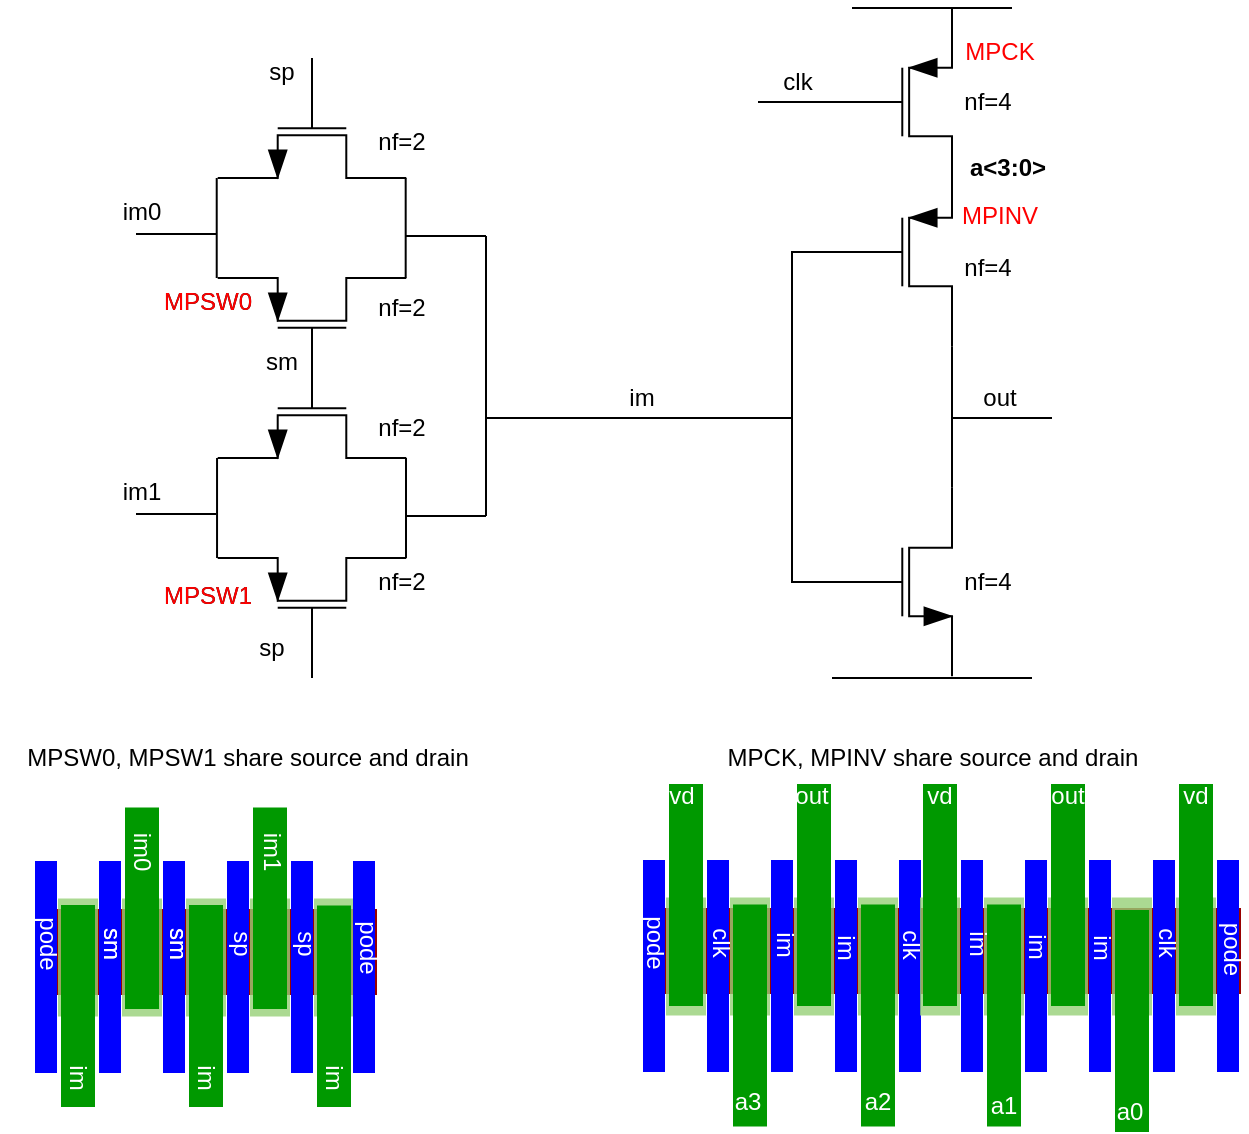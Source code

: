 <mxfile version="16.5.1" type="device"><diagram id="poKx0H_wdLUwjdZkN9QJ" name="Page-1"><mxGraphModel dx="1102" dy="1025" grid="1" gridSize="10" guides="1" tooltips="1" connect="1" arrows="1" fold="1" page="1" pageScale="1" pageWidth="850" pageHeight="1100" math="0" shadow="0"><root><mxCell id="0"/><mxCell id="1" parent="0"/><mxCell id="zCz85MGp-jSX3Lh2Y4bl-1" value="" style="verticalLabelPosition=bottom;shadow=0;dashed=0;align=center;html=1;verticalAlign=top;shape=mxgraph.electrical.transistors.nmos;pointerEvents=1;direction=south;fillColor=#000000;" parent="1" vertex="1"><mxGeometry x="210" y="170" width="100" height="60" as="geometry"/></mxCell><mxCell id="zCz85MGp-jSX3Lh2Y4bl-3" value="" style="verticalLabelPosition=bottom;shadow=0;dashed=0;align=center;html=1;verticalAlign=top;shape=mxgraph.electrical.transistors.pmos;pointerEvents=1;direction=north;fillColor=#000000;" parent="1" vertex="1"><mxGeometry x="210" y="280" width="100" height="60" as="geometry"/></mxCell><mxCell id="zCz85MGp-jSX3Lh2Y4bl-4" value="" style="verticalLabelPosition=bottom;shadow=0;dashed=0;align=center;html=1;verticalAlign=top;shape=mxgraph.electrical.transistors.nmos;pointerEvents=1;direction=south;fillColor=#000000;" parent="1" vertex="1"><mxGeometry x="210" y="310" width="100" height="60" as="geometry"/></mxCell><mxCell id="zCz85MGp-jSX3Lh2Y4bl-5" value="" style="verticalLabelPosition=bottom;shadow=0;dashed=0;align=center;html=1;verticalAlign=top;shape=mxgraph.electrical.transistors.pmos;pointerEvents=1;direction=north;fillColor=#000000;" parent="1" vertex="1"><mxGeometry x="210" y="420" width="100" height="60" as="geometry"/></mxCell><mxCell id="zCz85MGp-jSX3Lh2Y4bl-23" style="edgeStyle=none;rounded=0;orthogonalLoop=1;jettySize=auto;html=1;exitX=0;exitY=0.5;exitDx=0;exitDy=0;exitPerimeter=0;endArrow=none;endFill=0;" parent="1" source="zCz85MGp-jSX3Lh2Y4bl-6" edge="1"><mxGeometry relative="1" as="geometry"><mxPoint x="483" y="192" as="targetPoint"/></mxGeometry></mxCell><mxCell id="zCz85MGp-jSX3Lh2Y4bl-6" value="" style="verticalLabelPosition=bottom;shadow=0;dashed=0;align=center;html=1;verticalAlign=top;shape=mxgraph.electrical.transistors.pmos;pointerEvents=1;fillColor=#000000;" parent="1" vertex="1"><mxGeometry x="520" y="142" width="60" height="100" as="geometry"/></mxCell><mxCell id="zCz85MGp-jSX3Lh2Y4bl-9" style="edgeStyle=orthogonalEdgeStyle;rounded=0;orthogonalLoop=1;jettySize=auto;html=1;exitX=1;exitY=1;exitDx=0;exitDy=0;exitPerimeter=0;entryX=1;entryY=0;entryDx=0;entryDy=0;entryPerimeter=0;endArrow=none;endFill=0;" parent="1" source="zCz85MGp-jSX3Lh2Y4bl-7" target="zCz85MGp-jSX3Lh2Y4bl-8" edge="1"><mxGeometry relative="1" as="geometry"/></mxCell><mxCell id="zCz85MGp-jSX3Lh2Y4bl-7" value="" style="verticalLabelPosition=bottom;shadow=0;dashed=0;align=center;html=1;verticalAlign=top;shape=mxgraph.electrical.transistors.pmos;pointerEvents=1;fillColor=#000000;" parent="1" vertex="1"><mxGeometry x="520" y="217" width="60" height="100" as="geometry"/></mxCell><mxCell id="zCz85MGp-jSX3Lh2Y4bl-12" style="edgeStyle=orthogonalEdgeStyle;rounded=0;orthogonalLoop=1;jettySize=auto;html=1;exitX=0;exitY=0.5;exitDx=0;exitDy=0;exitPerimeter=0;entryX=0;entryY=0.5;entryDx=0;entryDy=0;entryPerimeter=0;endArrow=none;endFill=0;" parent="1" source="zCz85MGp-jSX3Lh2Y4bl-8" target="zCz85MGp-jSX3Lh2Y4bl-7" edge="1"><mxGeometry relative="1" as="geometry"/></mxCell><mxCell id="zCz85MGp-jSX3Lh2Y4bl-8" value="" style="verticalLabelPosition=bottom;shadow=0;dashed=0;align=center;html=1;verticalAlign=top;shape=mxgraph.electrical.transistors.nmos;pointerEvents=1;fillColor=#000000;" parent="1" vertex="1"><mxGeometry x="520" y="382" width="60" height="100" as="geometry"/></mxCell><mxCell id="zCz85MGp-jSX3Lh2Y4bl-10" value="" style="endArrow=none;html=1;rounded=0;" parent="1" edge="1"><mxGeometry width="50" height="50" relative="1" as="geometry"><mxPoint x="620" y="480" as="sourcePoint"/><mxPoint x="520" y="480" as="targetPoint"/></mxGeometry></mxCell><mxCell id="zCz85MGp-jSX3Lh2Y4bl-11" value="" style="endArrow=none;html=1;rounded=0;" parent="1" edge="1"><mxGeometry width="50" height="50" relative="1" as="geometry"><mxPoint x="610" y="145" as="sourcePoint"/><mxPoint x="530" y="145" as="targetPoint"/></mxGeometry></mxCell><mxCell id="zCz85MGp-jSX3Lh2Y4bl-13" value="" style="endArrow=none;html=1;rounded=0;" parent="1" edge="1"><mxGeometry width="50" height="50" relative="1" as="geometry"><mxPoint x="306.84" y="280" as="sourcePoint"/><mxPoint x="306.84" y="230" as="targetPoint"/></mxGeometry></mxCell><mxCell id="zCz85MGp-jSX3Lh2Y4bl-14" value="" style="endArrow=none;html=1;rounded=0;" parent="1" edge="1"><mxGeometry width="50" height="50" relative="1" as="geometry"><mxPoint x="307.0" y="420" as="sourcePoint"/><mxPoint x="307.0" y="370" as="targetPoint"/></mxGeometry></mxCell><mxCell id="zCz85MGp-jSX3Lh2Y4bl-15" value="" style="endArrow=none;html=1;rounded=0;" parent="1" edge="1"><mxGeometry width="50" height="50" relative="1" as="geometry"><mxPoint x="212.36" y="280" as="sourcePoint"/><mxPoint x="212.36" y="230" as="targetPoint"/></mxGeometry></mxCell><mxCell id="zCz85MGp-jSX3Lh2Y4bl-16" value="" style="endArrow=none;html=1;rounded=0;" parent="1" edge="1"><mxGeometry width="50" height="50" relative="1" as="geometry"><mxPoint x="212.52" y="420" as="sourcePoint"/><mxPoint x="212.52" y="370" as="targetPoint"/></mxGeometry></mxCell><mxCell id="zCz85MGp-jSX3Lh2Y4bl-17" value="" style="endArrow=none;html=1;rounded=0;" parent="1" edge="1"><mxGeometry width="50" height="50" relative="1" as="geometry"><mxPoint x="212" y="258" as="sourcePoint"/><mxPoint x="172" y="258" as="targetPoint"/></mxGeometry></mxCell><mxCell id="zCz85MGp-jSX3Lh2Y4bl-18" value="" style="endArrow=none;html=1;rounded=0;" parent="1" edge="1"><mxGeometry width="50" height="50" relative="1" as="geometry"><mxPoint x="212" y="398" as="sourcePoint"/><mxPoint x="172" y="398" as="targetPoint"/><Array as="points"><mxPoint x="190" y="398"/></Array></mxGeometry></mxCell><mxCell id="zCz85MGp-jSX3Lh2Y4bl-19" value="" style="endArrow=none;html=1;rounded=0;" parent="1" edge="1"><mxGeometry width="50" height="50" relative="1" as="geometry"><mxPoint x="347.0" y="259" as="sourcePoint"/><mxPoint x="307.0" y="259" as="targetPoint"/></mxGeometry></mxCell><mxCell id="zCz85MGp-jSX3Lh2Y4bl-20" value="" style="endArrow=none;html=1;rounded=0;" parent="1" edge="1"><mxGeometry width="50" height="50" relative="1" as="geometry"><mxPoint x="347.0" y="399" as="sourcePoint"/><mxPoint x="307.0" y="399" as="targetPoint"/><Array as="points"><mxPoint x="325" y="399"/></Array></mxGeometry></mxCell><mxCell id="zCz85MGp-jSX3Lh2Y4bl-21" value="" style="endArrow=none;html=1;rounded=0;" parent="1" edge="1"><mxGeometry width="50" height="50" relative="1" as="geometry"><mxPoint x="347" y="399" as="sourcePoint"/><mxPoint x="347" y="259" as="targetPoint"/></mxGeometry></mxCell><mxCell id="zCz85MGp-jSX3Lh2Y4bl-22" value="" style="endArrow=none;html=1;rounded=0;" parent="1" edge="1"><mxGeometry width="50" height="50" relative="1" as="geometry"><mxPoint x="500" y="350" as="sourcePoint"/><mxPoint x="347" y="350" as="targetPoint"/><Array as="points"><mxPoint x="365" y="350"/></Array></mxGeometry></mxCell><mxCell id="zCz85MGp-jSX3Lh2Y4bl-24" value="nf=2" style="text;html=1;strokeColor=none;fillColor=none;align=center;verticalAlign=middle;whiteSpace=wrap;rounded=0;" parent="1" vertex="1"><mxGeometry x="290" y="207" width="30" height="10" as="geometry"/></mxCell><mxCell id="zCz85MGp-jSX3Lh2Y4bl-25" value="nf=2" style="text;html=1;strokeColor=none;fillColor=none;align=center;verticalAlign=middle;whiteSpace=wrap;rounded=0;" parent="1" vertex="1"><mxGeometry x="290" y="290" width="30" height="10" as="geometry"/></mxCell><mxCell id="zCz85MGp-jSX3Lh2Y4bl-26" value="nf=2" style="text;html=1;strokeColor=none;fillColor=none;align=center;verticalAlign=middle;whiteSpace=wrap;rounded=0;" parent="1" vertex="1"><mxGeometry x="290" y="350" width="30" height="10" as="geometry"/></mxCell><mxCell id="zCz85MGp-jSX3Lh2Y4bl-27" value="nf=2" style="text;html=1;strokeColor=none;fillColor=none;align=center;verticalAlign=middle;whiteSpace=wrap;rounded=0;" parent="1" vertex="1"><mxGeometry x="290" y="427" width="30" height="10" as="geometry"/></mxCell><mxCell id="zCz85MGp-jSX3Lh2Y4bl-28" value="nf=4" style="text;html=1;strokeColor=none;fillColor=none;align=center;verticalAlign=middle;whiteSpace=wrap;rounded=0;" parent="1" vertex="1"><mxGeometry x="583" y="187" width="30" height="10" as="geometry"/></mxCell><mxCell id="zCz85MGp-jSX3Lh2Y4bl-29" value="nf=4" style="text;html=1;strokeColor=none;fillColor=none;align=center;verticalAlign=middle;whiteSpace=wrap;rounded=0;" parent="1" vertex="1"><mxGeometry x="583" y="270" width="30" height="10" as="geometry"/></mxCell><mxCell id="zCz85MGp-jSX3Lh2Y4bl-30" value="nf=4" style="text;html=1;strokeColor=none;fillColor=none;align=center;verticalAlign=middle;whiteSpace=wrap;rounded=0;" parent="1" vertex="1"><mxGeometry x="583" y="427" width="30" height="10" as="geometry"/></mxCell><mxCell id="zCz85MGp-jSX3Lh2Y4bl-31" value="clk" style="text;html=1;strokeColor=none;fillColor=none;align=center;verticalAlign=middle;whiteSpace=wrap;rounded=0;" parent="1" vertex="1"><mxGeometry x="488" y="177" width="30" height="10" as="geometry"/></mxCell><mxCell id="zCz85MGp-jSX3Lh2Y4bl-33" value="&lt;b&gt;a&amp;lt;3:0&amp;gt;&lt;/b&gt;" style="text;html=1;strokeColor=none;fillColor=none;align=center;verticalAlign=middle;whiteSpace=wrap;rounded=0;" parent="1" vertex="1"><mxGeometry x="593" y="220" width="30" height="10" as="geometry"/></mxCell><mxCell id="zCz85MGp-jSX3Lh2Y4bl-35" value="im0" style="text;html=1;strokeColor=none;fillColor=none;align=center;verticalAlign=middle;whiteSpace=wrap;rounded=0;" parent="1" vertex="1"><mxGeometry x="160" y="242" width="30" height="10" as="geometry"/></mxCell><mxCell id="zCz85MGp-jSX3Lh2Y4bl-36" value="im1" style="text;html=1;strokeColor=none;fillColor=none;align=center;verticalAlign=middle;whiteSpace=wrap;rounded=0;" parent="1" vertex="1"><mxGeometry x="160" y="382" width="30" height="10" as="geometry"/></mxCell><mxCell id="zCz85MGp-jSX3Lh2Y4bl-37" value="im" style="text;html=1;strokeColor=none;fillColor=none;align=center;verticalAlign=middle;whiteSpace=wrap;rounded=0;" parent="1" vertex="1"><mxGeometry x="410" y="335" width="30" height="10" as="geometry"/></mxCell><mxCell id="zCz85MGp-jSX3Lh2Y4bl-39" value="MPSW0" style="text;html=1;strokeColor=none;fillColor=none;align=center;verticalAlign=middle;whiteSpace=wrap;rounded=0;" parent="1" vertex="1"><mxGeometry x="193" y="287" width="30" height="10" as="geometry"/></mxCell><mxCell id="zCz85MGp-jSX3Lh2Y4bl-40" value="MPSW1" style="text;html=1;strokeColor=none;fillColor=none;align=center;verticalAlign=middle;whiteSpace=wrap;rounded=0;" parent="1" vertex="1"><mxGeometry x="193" y="434" width="30" height="10" as="geometry"/></mxCell><mxCell id="zCz85MGp-jSX3Lh2Y4bl-41" value="&lt;font color=&quot;#FF0000&quot;&gt;MPCK&lt;/font&gt;" style="text;html=1;strokeColor=none;fillColor=none;align=center;verticalAlign=middle;whiteSpace=wrap;rounded=0;" parent="1" vertex="1"><mxGeometry x="589" y="162" width="30" height="10" as="geometry"/></mxCell><mxCell id="zCz85MGp-jSX3Lh2Y4bl-42" value="&lt;font color=&quot;#FF0000&quot;&gt;MPINV&lt;/font&gt;" style="text;html=1;strokeColor=none;fillColor=none;align=center;verticalAlign=middle;whiteSpace=wrap;rounded=0;" parent="1" vertex="1"><mxGeometry x="589" y="244" width="30" height="10" as="geometry"/></mxCell><mxCell id="zCz85MGp-jSX3Lh2Y4bl-44" value="&lt;font color=&quot;#FF0000&quot;&gt;MPSW0&lt;/font&gt;" style="text;html=1;strokeColor=none;fillColor=none;align=center;verticalAlign=middle;whiteSpace=wrap;rounded=0;" parent="1" vertex="1"><mxGeometry x="193" y="287" width="30" height="10" as="geometry"/></mxCell><mxCell id="zCz85MGp-jSX3Lh2Y4bl-45" value="&lt;font color=&quot;#FF0000&quot;&gt;MPSW1&lt;/font&gt;" style="text;html=1;strokeColor=none;fillColor=none;align=center;verticalAlign=middle;whiteSpace=wrap;rounded=0;" parent="1" vertex="1"><mxGeometry x="193" y="434" width="30" height="10" as="geometry"/></mxCell><mxCell id="zCz85MGp-jSX3Lh2Y4bl-46" value="sp" style="text;html=1;strokeColor=none;fillColor=none;align=center;verticalAlign=middle;whiteSpace=wrap;rounded=0;" parent="1" vertex="1"><mxGeometry x="230" y="172" width="30" height="10" as="geometry"/></mxCell><mxCell id="zCz85MGp-jSX3Lh2Y4bl-47" value="sm" style="text;html=1;strokeColor=none;fillColor=none;align=center;verticalAlign=middle;whiteSpace=wrap;rounded=0;" parent="1" vertex="1"><mxGeometry x="230" y="317" width="30" height="10" as="geometry"/></mxCell><mxCell id="zCz85MGp-jSX3Lh2Y4bl-49" value="" style="rounded=0;whiteSpace=wrap;html=1;fontSize=14;fontColor=#0000FF;strokeColor=#990000;strokeWidth=3;fillColor=#990000;" parent="1" vertex="1"><mxGeometry x="132" y="597" width="159" height="40" as="geometry"/></mxCell><mxCell id="zCz85MGp-jSX3Lh2Y4bl-50" value="" style="rounded=0;whiteSpace=wrap;html=1;strokeColor=#0000FF;fillColor=#0000FF;" parent="1" vertex="1"><mxGeometry x="122" y="572" width="10" height="105" as="geometry"/></mxCell><mxCell id="zCz85MGp-jSX3Lh2Y4bl-51" value="" style="rounded=0;whiteSpace=wrap;html=1;strokeColor=#0000FF;fillColor=#0000FF;" parent="1" vertex="1"><mxGeometry x="154" y="572" width="10" height="105" as="geometry"/></mxCell><mxCell id="zCz85MGp-jSX3Lh2Y4bl-52" value="" style="rounded=0;whiteSpace=wrap;html=1;strokeColor=#0000FF;fillColor=#0000FF;" parent="1" vertex="1"><mxGeometry x="186" y="572" width="10" height="105" as="geometry"/></mxCell><mxCell id="zCz85MGp-jSX3Lh2Y4bl-53" value="" style="rounded=0;whiteSpace=wrap;html=1;strokeColor=#0000FF;fillColor=#0000FF;" parent="1" vertex="1"><mxGeometry x="218" y="572" width="10" height="105" as="geometry"/></mxCell><mxCell id="zCz85MGp-jSX3Lh2Y4bl-54" value="" style="rounded=0;whiteSpace=wrap;html=1;strokeColor=#0000FF;fillColor=#0000FF;" parent="1" vertex="1"><mxGeometry x="250" y="572" width="10" height="105" as="geometry"/></mxCell><mxCell id="zCz85MGp-jSX3Lh2Y4bl-55" value="" style="rounded=0;whiteSpace=wrap;html=1;fontSize=14;strokeColor=none;strokeWidth=3;fillColor=#97D077;opacity=80;" parent="1" vertex="1"><mxGeometry x="133" y="590.25" width="20" height="59" as="geometry"/></mxCell><mxCell id="zCz85MGp-jSX3Lh2Y4bl-56" value="" style="rounded=0;whiteSpace=wrap;html=1;fontSize=14;strokeColor=none;strokeWidth=3;fillColor=#97D077;opacity=80;" parent="1" vertex="1"><mxGeometry x="165" y="590.25" width="20" height="59" as="geometry"/></mxCell><mxCell id="zCz85MGp-jSX3Lh2Y4bl-57" value="" style="rounded=0;whiteSpace=wrap;html=1;fontSize=14;strokeColor=none;strokeWidth=3;fillColor=#97D077;opacity=80;" parent="1" vertex="1"><mxGeometry x="197" y="590.25" width="20" height="59" as="geometry"/></mxCell><mxCell id="zCz85MGp-jSX3Lh2Y4bl-58" value="" style="rounded=0;whiteSpace=wrap;html=1;fontSize=14;strokeColor=none;strokeWidth=3;fillColor=#97D077;opacity=80;" parent="1" vertex="1"><mxGeometry x="229" y="590.25" width="20" height="59" as="geometry"/></mxCell><mxCell id="zCz85MGp-jSX3Lh2Y4bl-59" value="" style="rounded=0;whiteSpace=wrap;html=1;strokeColor=#009900;fillColor=#009900;" parent="1" vertex="1"><mxGeometry x="199" y="594" width="16" height="100" as="geometry"/></mxCell><mxCell id="zCz85MGp-jSX3Lh2Y4bl-60" value="" style="rounded=0;whiteSpace=wrap;html=1;strokeColor=#009900;fillColor=#009900;" parent="1" vertex="1"><mxGeometry x="135" y="594" width="16" height="100" as="geometry"/></mxCell><mxCell id="zCz85MGp-jSX3Lh2Y4bl-63" value="" style="rounded=0;whiteSpace=wrap;html=1;strokeColor=#009900;fillColor=#009900;" parent="1" vertex="1"><mxGeometry x="167" y="545.25" width="16" height="99.75" as="geometry"/></mxCell><mxCell id="zCz85MGp-jSX3Lh2Y4bl-64" value="" style="rounded=0;whiteSpace=wrap;html=1;strokeColor=#009900;fillColor=#009900;" parent="1" vertex="1"><mxGeometry x="231" y="545.25" width="16" height="99.75" as="geometry"/></mxCell><mxCell id="zCz85MGp-jSX3Lh2Y4bl-65" value="im" style="text;html=1;strokeColor=none;fillColor=none;align=center;verticalAlign=middle;whiteSpace=wrap;rounded=0;fontColor=#FFFFFF;rotation=90;" parent="1" vertex="1"><mxGeometry x="131" y="675" width="24" height="10" as="geometry"/></mxCell><mxCell id="zCz85MGp-jSX3Lh2Y4bl-66" value="a" style="text;html=1;strokeColor=none;fillColor=none;align=center;verticalAlign=middle;whiteSpace=wrap;rounded=0;fontColor=#FFFFFF;" parent="1" vertex="1"><mxGeometry x="258" y="510" width="24" height="10" as="geometry"/></mxCell><mxCell id="zCz85MGp-jSX3Lh2Y4bl-67" value="pode" style="text;html=1;strokeColor=none;fillColor=none;align=center;verticalAlign=middle;whiteSpace=wrap;rounded=0;fontColor=#FFFFFF;direction=west;rotation=90;" parent="1" vertex="1"><mxGeometry x="116" y="608" width="24" height="10" as="geometry"/></mxCell><mxCell id="zCz85MGp-jSX3Lh2Y4bl-68" value="im0" style="text;html=1;strokeColor=none;fillColor=none;align=center;verticalAlign=middle;whiteSpace=wrap;rounded=0;fontColor=#FFFFFF;rotation=90;" parent="1" vertex="1"><mxGeometry x="163" y="562" width="24" height="10" as="geometry"/></mxCell><mxCell id="zCz85MGp-jSX3Lh2Y4bl-69" value="sm" style="text;html=1;strokeColor=none;fillColor=none;align=center;verticalAlign=middle;whiteSpace=wrap;rounded=0;fontColor=#FFFFFF;direction=west;rotation=90;" parent="1" vertex="1"><mxGeometry x="181" y="608" width="24" height="10" as="geometry"/></mxCell><mxCell id="zCz85MGp-jSX3Lh2Y4bl-70" value="im" style="text;html=1;strokeColor=none;fillColor=none;align=center;verticalAlign=middle;whiteSpace=wrap;rounded=0;fontColor=#FFFFFF;rotation=90;" parent="1" vertex="1"><mxGeometry x="195" y="675" width="24" height="10" as="geometry"/></mxCell><mxCell id="zCz85MGp-jSX3Lh2Y4bl-71" value="im1" style="text;html=1;strokeColor=none;fillColor=none;align=center;verticalAlign=middle;whiteSpace=wrap;rounded=0;fontColor=#FFFFFF;rotation=90;" parent="1" vertex="1"><mxGeometry x="228" y="562" width="24" height="10" as="geometry"/></mxCell><mxCell id="zCz85MGp-jSX3Lh2Y4bl-73" value="MPSW0, MPSW1 share source and drain" style="text;html=1;strokeColor=none;fillColor=none;align=center;verticalAlign=middle;whiteSpace=wrap;rounded=0;" parent="1" vertex="1"><mxGeometry x="104.25" y="515" width="247.5" height="10" as="geometry"/></mxCell><mxCell id="zCz85MGp-jSX3Lh2Y4bl-74" value="" style="rounded=0;whiteSpace=wrap;html=1;fontSize=14;strokeColor=none;strokeWidth=3;fillColor=#97D077;opacity=80;" parent="1" vertex="1"><mxGeometry x="261" y="590.25" width="20" height="59" as="geometry"/></mxCell><mxCell id="zCz85MGp-jSX3Lh2Y4bl-75" value="" style="rounded=0;whiteSpace=wrap;html=1;strokeColor=#009900;fillColor=#009900;" parent="1" vertex="1"><mxGeometry x="263" y="594.25" width="16" height="99.75" as="geometry"/></mxCell><mxCell id="zCz85MGp-jSX3Lh2Y4bl-76" value="im" style="text;html=1;strokeColor=none;fillColor=none;align=center;verticalAlign=middle;whiteSpace=wrap;rounded=0;fontColor=#FFFFFF;rotation=90;" parent="1" vertex="1"><mxGeometry x="259" y="675" width="24" height="10" as="geometry"/></mxCell><mxCell id="zCz85MGp-jSX3Lh2Y4bl-77" value="" style="rounded=0;whiteSpace=wrap;html=1;strokeColor=#0000FF;fillColor=#0000FF;" parent="1" vertex="1"><mxGeometry x="281" y="572" width="10" height="105" as="geometry"/></mxCell><mxCell id="zCz85MGp-jSX3Lh2Y4bl-72" value="pode" style="text;html=1;strokeColor=none;fillColor=none;align=center;verticalAlign=middle;whiteSpace=wrap;rounded=0;fontColor=#FFFFFF;direction=west;rotation=90;" parent="1" vertex="1"><mxGeometry x="276" y="610" width="24" height="10" as="geometry"/></mxCell><mxCell id="zCz85MGp-jSX3Lh2Y4bl-79" value="sp" style="text;html=1;strokeColor=none;fillColor=none;align=center;verticalAlign=middle;whiteSpace=wrap;rounded=0;" parent="1" vertex="1"><mxGeometry x="225" y="460" width="30" height="10" as="geometry"/></mxCell><mxCell id="zCz85MGp-jSX3Lh2Y4bl-80" value="sm" style="text;html=1;strokeColor=none;fillColor=none;align=center;verticalAlign=middle;whiteSpace=wrap;rounded=0;fontColor=#FFFFFF;direction=west;rotation=90;" parent="1" vertex="1"><mxGeometry x="148" y="608" width="24" height="10" as="geometry"/></mxCell><mxCell id="zCz85MGp-jSX3Lh2Y4bl-81" value="sp" style="text;html=1;strokeColor=none;fillColor=none;align=center;verticalAlign=middle;whiteSpace=wrap;rounded=0;fontColor=#FFFFFF;direction=west;rotation=90;" parent="1" vertex="1"><mxGeometry x="213" y="608" width="24" height="10" as="geometry"/></mxCell><mxCell id="zCz85MGp-jSX3Lh2Y4bl-82" value="sp" style="text;html=1;strokeColor=none;fillColor=none;align=center;verticalAlign=middle;whiteSpace=wrap;rounded=0;fontColor=#FFFFFF;direction=west;rotation=90;" parent="1" vertex="1"><mxGeometry x="245" y="608" width="24" height="10" as="geometry"/></mxCell><mxCell id="zCz85MGp-jSX3Lh2Y4bl-83" value="sm" style="text;html=1;strokeColor=none;fillColor=none;align=center;verticalAlign=middle;whiteSpace=wrap;rounded=0;fontColor=#FFFFFF;direction=west;rotation=90;" parent="1" vertex="1"><mxGeometry x="148" y="608" width="24" height="10" as="geometry"/></mxCell><mxCell id="zCz85MGp-jSX3Lh2Y4bl-84" value="sm" style="text;html=1;strokeColor=none;fillColor=none;align=center;verticalAlign=middle;whiteSpace=wrap;rounded=0;fontColor=#FFFFFF;direction=west;rotation=90;" parent="1" vertex="1"><mxGeometry x="181" y="608" width="24" height="10" as="geometry"/></mxCell><mxCell id="zCz85MGp-jSX3Lh2Y4bl-87" value="" style="endArrow=none;html=1;rounded=0;" parent="1" edge="1"><mxGeometry width="50" height="50" relative="1" as="geometry"><mxPoint x="630" y="350" as="sourcePoint"/><mxPoint x="580" y="350.0" as="targetPoint"/><Array as="points"><mxPoint x="598" y="350"/></Array></mxGeometry></mxCell><mxCell id="zCz85MGp-jSX3Lh2Y4bl-88" value="out" style="text;html=1;strokeColor=none;fillColor=none;align=center;verticalAlign=middle;whiteSpace=wrap;rounded=0;" parent="1" vertex="1"><mxGeometry x="589" y="335" width="30" height="10" as="geometry"/></mxCell><mxCell id="zCz85MGp-jSX3Lh2Y4bl-89" value="MPCK, MPINV share source and drain" style="text;html=1;strokeColor=none;fillColor=none;align=center;verticalAlign=middle;whiteSpace=wrap;rounded=0;" parent="1" vertex="1"><mxGeometry x="460" y="515" width="221" height="10" as="geometry"/></mxCell><mxCell id="zCz85MGp-jSX3Lh2Y4bl-90" value="" style="rounded=0;whiteSpace=wrap;html=1;fontSize=14;fontColor=#0000FF;strokeColor=#990000;strokeWidth=3;fillColor=#990000;" parent="1" vertex="1"><mxGeometry x="436" y="596.5" width="287" height="40" as="geometry"/></mxCell><mxCell id="zCz85MGp-jSX3Lh2Y4bl-91" value="" style="rounded=0;whiteSpace=wrap;html=1;strokeColor=#0000FF;fillColor=#0000FF;" parent="1" vertex="1"><mxGeometry x="426" y="571.5" width="10" height="105" as="geometry"/></mxCell><mxCell id="zCz85MGp-jSX3Lh2Y4bl-92" value="" style="rounded=0;whiteSpace=wrap;html=1;strokeColor=#0000FF;fillColor=#0000FF;" parent="1" vertex="1"><mxGeometry x="458" y="571.5" width="10" height="105" as="geometry"/></mxCell><mxCell id="zCz85MGp-jSX3Lh2Y4bl-93" value="" style="rounded=0;whiteSpace=wrap;html=1;strokeColor=#0000FF;fillColor=#0000FF;" parent="1" vertex="1"><mxGeometry x="490" y="571.5" width="10" height="105" as="geometry"/></mxCell><mxCell id="zCz85MGp-jSX3Lh2Y4bl-94" value="" style="rounded=0;whiteSpace=wrap;html=1;strokeColor=#0000FF;fillColor=#0000FF;" parent="1" vertex="1"><mxGeometry x="522" y="571.5" width="10" height="105" as="geometry"/></mxCell><mxCell id="zCz85MGp-jSX3Lh2Y4bl-95" value="" style="rounded=0;whiteSpace=wrap;html=1;strokeColor=#0000FF;fillColor=#0000FF;" parent="1" vertex="1"><mxGeometry x="554" y="571.5" width="10" height="105" as="geometry"/></mxCell><mxCell id="zCz85MGp-jSX3Lh2Y4bl-96" value="" style="rounded=0;whiteSpace=wrap;html=1;strokeColor=#0000FF;fillColor=#0000FF;" parent="1" vertex="1"><mxGeometry x="585" y="571.5" width="10" height="105" as="geometry"/></mxCell><mxCell id="zCz85MGp-jSX3Lh2Y4bl-97" value="" style="rounded=0;whiteSpace=wrap;html=1;strokeColor=#0000FF;fillColor=#0000FF;" parent="1" vertex="1"><mxGeometry x="617" y="571.5" width="10" height="105" as="geometry"/></mxCell><mxCell id="zCz85MGp-jSX3Lh2Y4bl-98" value="" style="rounded=0;whiteSpace=wrap;html=1;strokeColor=#0000FF;fillColor=#0000FF;" parent="1" vertex="1"><mxGeometry x="649" y="571.5" width="10" height="105" as="geometry"/></mxCell><mxCell id="zCz85MGp-jSX3Lh2Y4bl-99" value="" style="rounded=0;whiteSpace=wrap;html=1;strokeColor=#0000FF;fillColor=#0000FF;" parent="1" vertex="1"><mxGeometry x="681" y="571.5" width="10" height="105" as="geometry"/></mxCell><mxCell id="zCz85MGp-jSX3Lh2Y4bl-100" value="" style="rounded=0;whiteSpace=wrap;html=1;strokeColor=#0000FF;fillColor=#0000FF;" parent="1" vertex="1"><mxGeometry x="713" y="571.5" width="10" height="105" as="geometry"/></mxCell><mxCell id="zCz85MGp-jSX3Lh2Y4bl-108" value="" style="rounded=0;whiteSpace=wrap;html=1;fontSize=14;strokeColor=none;strokeWidth=3;fillColor=#97D077;opacity=80;" parent="1" vertex="1"><mxGeometry x="437" y="589.75" width="20" height="59" as="geometry"/></mxCell><mxCell id="zCz85MGp-jSX3Lh2Y4bl-109" value="" style="rounded=0;whiteSpace=wrap;html=1;fontSize=14;strokeColor=none;strokeWidth=3;fillColor=#97D077;opacity=80;" parent="1" vertex="1"><mxGeometry x="469" y="589.75" width="20" height="59" as="geometry"/></mxCell><mxCell id="zCz85MGp-jSX3Lh2Y4bl-110" value="" style="rounded=0;whiteSpace=wrap;html=1;fontSize=14;strokeColor=none;strokeWidth=3;fillColor=#97D077;opacity=80;" parent="1" vertex="1"><mxGeometry x="501" y="589.75" width="20" height="59" as="geometry"/></mxCell><mxCell id="zCz85MGp-jSX3Lh2Y4bl-111" value="" style="rounded=0;whiteSpace=wrap;html=1;fontSize=14;strokeColor=none;strokeWidth=3;fillColor=#97D077;opacity=80;" parent="1" vertex="1"><mxGeometry x="533" y="589.75" width="20" height="59" as="geometry"/></mxCell><mxCell id="zCz85MGp-jSX3Lh2Y4bl-112" value="" style="rounded=0;whiteSpace=wrap;html=1;fontSize=14;strokeColor=none;strokeWidth=3;fillColor=#97D077;opacity=80;" parent="1" vertex="1"><mxGeometry x="564" y="589.75" width="20" height="59" as="geometry"/></mxCell><mxCell id="zCz85MGp-jSX3Lh2Y4bl-113" value="" style="rounded=0;whiteSpace=wrap;html=1;fontSize=14;strokeColor=none;strokeWidth=3;fillColor=#97D077;opacity=80;" parent="1" vertex="1"><mxGeometry x="596" y="589.75" width="20" height="59" as="geometry"/></mxCell><mxCell id="zCz85MGp-jSX3Lh2Y4bl-114" value="" style="rounded=0;whiteSpace=wrap;html=1;fontSize=14;strokeColor=none;strokeWidth=3;fillColor=#97D077;opacity=80;" parent="1" vertex="1"><mxGeometry x="628" y="589.75" width="20" height="59" as="geometry"/></mxCell><mxCell id="zCz85MGp-jSX3Lh2Y4bl-115" value="" style="rounded=0;whiteSpace=wrap;html=1;fontSize=14;strokeColor=none;strokeWidth=3;fillColor=#97D077;opacity=80;" parent="1" vertex="1"><mxGeometry x="660" y="589.75" width="20" height="59" as="geometry"/></mxCell><mxCell id="zCz85MGp-jSX3Lh2Y4bl-116" value="" style="rounded=0;whiteSpace=wrap;html=1;fontSize=14;strokeColor=none;strokeWidth=3;fillColor=#97D077;opacity=80;" parent="1" vertex="1"><mxGeometry x="692" y="589.75" width="20" height="59" as="geometry"/></mxCell><mxCell id="zCz85MGp-jSX3Lh2Y4bl-126" value="" style="rounded=0;whiteSpace=wrap;html=1;strokeColor=#009900;fillColor=#009900;" parent="1" vertex="1"><mxGeometry x="662" y="596.5" width="16" height="110" as="geometry"/></mxCell><mxCell id="zCz85MGp-jSX3Lh2Y4bl-127" value="" style="rounded=0;whiteSpace=wrap;html=1;strokeColor=#009900;fillColor=#009900;" parent="1" vertex="1"><mxGeometry x="694" y="533.5" width="16" height="110" as="geometry"/></mxCell><mxCell id="zCz85MGp-jSX3Lh2Y4bl-129" value="" style="rounded=0;whiteSpace=wrap;html=1;strokeColor=#009900;fillColor=#009900;" parent="1" vertex="1"><mxGeometry x="630" y="533.5" width="16" height="110" as="geometry"/></mxCell><mxCell id="zCz85MGp-jSX3Lh2Y4bl-130" value="" style="rounded=0;whiteSpace=wrap;html=1;strokeColor=#009900;fillColor=#009900;" parent="1" vertex="1"><mxGeometry x="566" y="533.5" width="16" height="110" as="geometry"/></mxCell><mxCell id="zCz85MGp-jSX3Lh2Y4bl-131" value="" style="rounded=0;whiteSpace=wrap;html=1;strokeColor=#009900;fillColor=#009900;" parent="1" vertex="1"><mxGeometry x="503" y="533.5" width="16" height="110" as="geometry"/></mxCell><mxCell id="zCz85MGp-jSX3Lh2Y4bl-132" value="" style="rounded=0;whiteSpace=wrap;html=1;strokeColor=#009900;fillColor=#009900;" parent="1" vertex="1"><mxGeometry x="439" y="533.5" width="16" height="110" as="geometry"/></mxCell><mxCell id="zCz85MGp-jSX3Lh2Y4bl-137" value="" style="rounded=0;whiteSpace=wrap;html=1;strokeColor=#009900;fillColor=#009900;" parent="1" vertex="1"><mxGeometry x="439" y="533.5" width="16" height="110" as="geometry"/></mxCell><mxCell id="zCz85MGp-jSX3Lh2Y4bl-138" value="" style="rounded=0;whiteSpace=wrap;html=1;strokeColor=#009900;fillColor=#009900;" parent="1" vertex="1"><mxGeometry x="503" y="533.5" width="16" height="110" as="geometry"/></mxCell><mxCell id="zCz85MGp-jSX3Lh2Y4bl-139" value="" style="rounded=0;whiteSpace=wrap;html=1;strokeColor=#009900;fillColor=#009900;" parent="1" vertex="1"><mxGeometry x="566" y="533.5" width="16" height="110" as="geometry"/></mxCell><mxCell id="zCz85MGp-jSX3Lh2Y4bl-140" value="" style="rounded=0;whiteSpace=wrap;html=1;strokeColor=#009900;fillColor=#009900;" parent="1" vertex="1"><mxGeometry x="630" y="533.5" width="16" height="110" as="geometry"/></mxCell><mxCell id="zCz85MGp-jSX3Lh2Y4bl-141" value="" style="rounded=0;whiteSpace=wrap;html=1;strokeColor=#009900;fillColor=#009900;" parent="1" vertex="1"><mxGeometry x="471" y="593.75" width="16" height="110" as="geometry"/></mxCell><mxCell id="zCz85MGp-jSX3Lh2Y4bl-142" value="" style="rounded=0;whiteSpace=wrap;html=1;strokeColor=#009900;fillColor=#009900;" parent="1" vertex="1"><mxGeometry x="535" y="593.75" width="16" height="110" as="geometry"/></mxCell><mxCell id="zCz85MGp-jSX3Lh2Y4bl-143" value="" style="rounded=0;whiteSpace=wrap;html=1;strokeColor=#009900;fillColor=#009900;" parent="1" vertex="1"><mxGeometry x="598" y="593.75" width="16" height="110" as="geometry"/></mxCell><mxCell id="zCz85MGp-jSX3Lh2Y4bl-147" value="vd" style="text;html=1;strokeColor=none;fillColor=none;align=center;verticalAlign=middle;whiteSpace=wrap;rounded=0;fontColor=#FFFFFF;" parent="1" vertex="1"><mxGeometry x="433" y="533.5" width="24" height="10" as="geometry"/></mxCell><mxCell id="zCz85MGp-jSX3Lh2Y4bl-148" value="out" style="text;html=1;strokeColor=none;fillColor=none;align=center;verticalAlign=middle;whiteSpace=wrap;rounded=0;fontColor=#FFFFFF;" parent="1" vertex="1"><mxGeometry x="498" y="533.5" width="24" height="10" as="geometry"/></mxCell><mxCell id="zCz85MGp-jSX3Lh2Y4bl-149" value="vd" style="text;html=1;strokeColor=none;fillColor=none;align=center;verticalAlign=middle;whiteSpace=wrap;rounded=0;fontColor=#FFFFFF;" parent="1" vertex="1"><mxGeometry x="562" y="533.5" width="24" height="10" as="geometry"/></mxCell><mxCell id="zCz85MGp-jSX3Lh2Y4bl-150" value="out" style="text;html=1;strokeColor=none;fillColor=none;align=center;verticalAlign=middle;whiteSpace=wrap;rounded=0;fontColor=#FFFFFF;" parent="1" vertex="1"><mxGeometry x="626" y="533.5" width="24" height="10" as="geometry"/></mxCell><mxCell id="zCz85MGp-jSX3Lh2Y4bl-155" value="a3" style="text;html=1;strokeColor=none;fillColor=none;align=center;verticalAlign=middle;whiteSpace=wrap;rounded=0;fontColor=#FFFFFF;" parent="1" vertex="1"><mxGeometry x="466" y="686.5" width="24" height="10" as="geometry"/></mxCell><mxCell id="zCz85MGp-jSX3Lh2Y4bl-156" value="a2" style="text;html=1;strokeColor=none;fillColor=none;align=center;verticalAlign=middle;whiteSpace=wrap;rounded=0;fontColor=#FFFFFF;" parent="1" vertex="1"><mxGeometry x="531" y="686.5" width="24" height="10" as="geometry"/></mxCell><mxCell id="zCz85MGp-jSX3Lh2Y4bl-157" value="a1" style="text;html=1;strokeColor=none;fillColor=none;align=center;verticalAlign=middle;whiteSpace=wrap;rounded=0;fontColor=#FFFFFF;" parent="1" vertex="1"><mxGeometry x="594" y="688.5" width="24" height="10" as="geometry"/></mxCell><mxCell id="zCz85MGp-jSX3Lh2Y4bl-158" value="a0" style="text;html=1;strokeColor=none;fillColor=none;align=center;verticalAlign=middle;whiteSpace=wrap;rounded=0;fontColor=#FFFFFF;" parent="1" vertex="1"><mxGeometry x="657" y="691.5" width="24" height="10" as="geometry"/></mxCell><mxCell id="zCz85MGp-jSX3Lh2Y4bl-159" value="vd" style="text;html=1;strokeColor=none;fillColor=none;align=center;verticalAlign=middle;whiteSpace=wrap;rounded=0;fontColor=#FFFFFF;" parent="1" vertex="1"><mxGeometry x="690" y="533.5" width="24" height="10" as="geometry"/></mxCell><mxCell id="zCz85MGp-jSX3Lh2Y4bl-164" value="pode" style="text;html=1;strokeColor=none;fillColor=none;align=center;verticalAlign=middle;whiteSpace=wrap;rounded=0;fontColor=#FFFFFF;direction=west;rotation=90;" parent="1" vertex="1"><mxGeometry x="420" y="607.5" width="24" height="10" as="geometry"/></mxCell><mxCell id="zCz85MGp-jSX3Lh2Y4bl-165" value="pode" style="text;html=1;strokeColor=none;fillColor=none;align=center;verticalAlign=middle;whiteSpace=wrap;rounded=0;fontColor=#FFFFFF;direction=west;rotation=90;" parent="1" vertex="1"><mxGeometry x="708" y="610.75" width="24" height="10" as="geometry"/></mxCell><mxCell id="zCz85MGp-jSX3Lh2Y4bl-167" value="clk" style="text;html=1;strokeColor=none;fillColor=none;align=center;verticalAlign=middle;whiteSpace=wrap;rounded=0;fontColor=#FFFFFF;direction=west;rotation=90;" parent="1" vertex="1"><mxGeometry x="453" y="607.5" width="24" height="10" as="geometry"/></mxCell><mxCell id="zCz85MGp-jSX3Lh2Y4bl-168" value="clk" style="text;html=1;strokeColor=none;fillColor=none;align=center;verticalAlign=middle;whiteSpace=wrap;rounded=0;fontColor=#FFFFFF;direction=west;rotation=90;" parent="1" vertex="1"><mxGeometry x="548" y="608.5" width="24" height="10" as="geometry"/></mxCell><mxCell id="zCz85MGp-jSX3Lh2Y4bl-169" value="clk" style="text;html=1;strokeColor=none;fillColor=none;align=center;verticalAlign=middle;whiteSpace=wrap;rounded=0;fontColor=#FFFFFF;direction=west;rotation=90;" parent="1" vertex="1"><mxGeometry x="676" y="607.5" width="24" height="10" as="geometry"/></mxCell><mxCell id="zCz85MGp-jSX3Lh2Y4bl-170" value="im" style="text;html=1;strokeColor=none;fillColor=none;align=center;verticalAlign=middle;whiteSpace=wrap;rounded=0;fontColor=#FFFFFF;direction=west;rotation=90;" parent="1" vertex="1"><mxGeometry x="485" y="608.5" width="24" height="10" as="geometry"/></mxCell><mxCell id="zCz85MGp-jSX3Lh2Y4bl-171" value="im" style="text;html=1;strokeColor=none;fillColor=none;align=center;verticalAlign=middle;whiteSpace=wrap;rounded=0;fontColor=#FFFFFF;direction=west;rotation=90;" parent="1" vertex="1"><mxGeometry x="515" y="610" width="24" height="10" as="geometry"/></mxCell><mxCell id="zCz85MGp-jSX3Lh2Y4bl-172" value="im" style="text;html=1;strokeColor=none;fillColor=none;align=center;verticalAlign=middle;whiteSpace=wrap;rounded=0;fontColor=#FFFFFF;direction=west;rotation=90;" parent="1" vertex="1"><mxGeometry x="581" y="608" width="24" height="10" as="geometry"/></mxCell><mxCell id="zCz85MGp-jSX3Lh2Y4bl-173" value="im" style="text;html=1;strokeColor=none;fillColor=none;align=center;verticalAlign=middle;whiteSpace=wrap;rounded=0;fontColor=#FFFFFF;direction=west;rotation=90;" parent="1" vertex="1"><mxGeometry x="611" y="609.5" width="24" height="10" as="geometry"/></mxCell><mxCell id="zCz85MGp-jSX3Lh2Y4bl-174" value="im" style="text;html=1;strokeColor=none;fillColor=none;align=center;verticalAlign=middle;whiteSpace=wrap;rounded=0;fontColor=#FFFFFF;direction=west;rotation=90;" parent="1" vertex="1"><mxGeometry x="643" y="610" width="24" height="10" as="geometry"/></mxCell></root></mxGraphModel></diagram></mxfile>